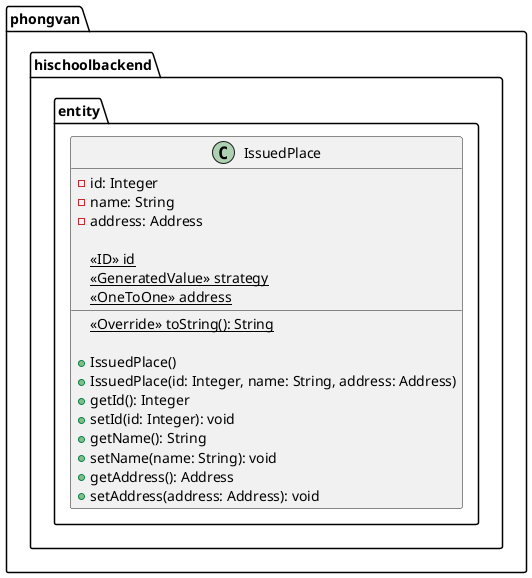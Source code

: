 @startuml

package phongvan.hischoolbackend.entity {
    class IssuedPlace {
        - id: Integer
        - name: String
        - address: Address

        {static} <<ID>> id
        {static} <<GeneratedValue>> strategy
        {static} <<OneToOne>> address
        {static} <<Override>> toString(): String

        + IssuedPlace()
        + IssuedPlace(id: Integer, name: String, address: Address)
        + getId(): Integer
        + setId(id: Integer): void
        + getName(): String
        + setName(name: String): void
        + getAddress(): Address
        + setAddress(address: Address): void
    }
}

@enduml
